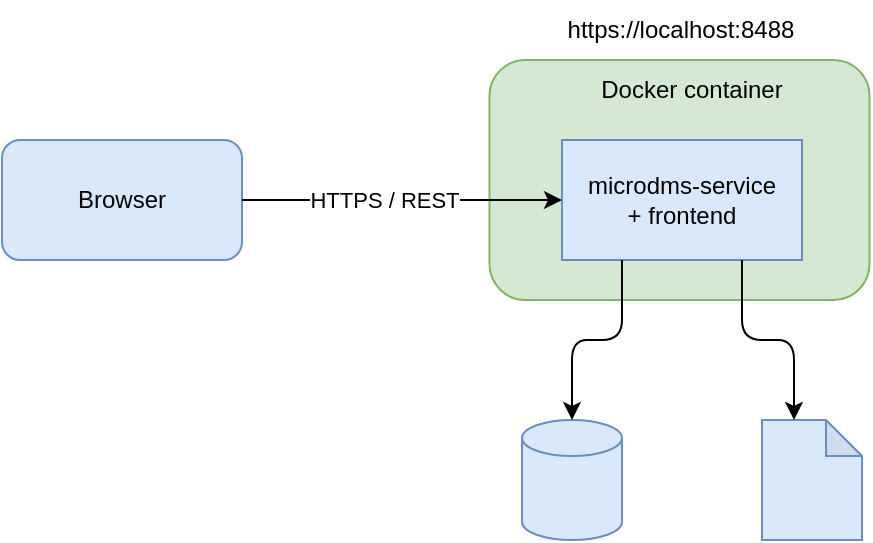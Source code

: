 <mxfile version="24.5.1" type="device" pages="3">
  <diagram name="home-lab" id="tduypQmLKwZii7NUKNNI">
    <mxGraphModel dx="2128" dy="1003" grid="1" gridSize="10" guides="1" tooltips="1" connect="1" arrows="1" fold="1" page="0" pageScale="1" pageWidth="850" pageHeight="1100" math="0" shadow="0">
      <root>
        <mxCell id="0" />
        <mxCell id="1" parent="0" />
        <mxCell id="eQNmIppHVZCbq9ZT3fNm-1" value="" style="rounded=1;whiteSpace=wrap;html=1;fillColor=#d5e8d4;strokeColor=#82b366;" vertex="1" parent="1">
          <mxGeometry x="-116.25" y="160" width="190" height="120" as="geometry" />
        </mxCell>
        <mxCell id="eQNmIppHVZCbq9ZT3fNm-2" value="Docker container" style="text;html=1;align=center;verticalAlign=middle;whiteSpace=wrap;rounded=0;" vertex="1" parent="1">
          <mxGeometry x="-65" y="160" width="100" height="30" as="geometry" />
        </mxCell>
        <mxCell id="mcfOboEaPcui-k-6cUS2-1" value="microdms-service&lt;div&gt;+ frontend&lt;/div&gt;" style="rounded=0;whiteSpace=wrap;html=1;fillColor=#dae8fc;strokeColor=#6c8ebf;" vertex="1" parent="1">
          <mxGeometry x="-80" y="200" width="120" height="60" as="geometry" />
        </mxCell>
        <mxCell id="mcfOboEaPcui-k-6cUS2-2" value="" style="shape=cylinder3;whiteSpace=wrap;html=1;boundedLbl=1;backgroundOutline=1;size=9;fillColor=#dae8fc;strokeColor=#6c8ebf;" vertex="1" parent="1">
          <mxGeometry x="-100" y="340" width="50" height="60" as="geometry" />
        </mxCell>
        <mxCell id="mcfOboEaPcui-k-6cUS2-3" value="" style="shape=note;whiteSpace=wrap;html=1;backgroundOutline=1;darkOpacity=0.05;size=18;fillColor=#dae8fc;strokeColor=#6c8ebf;" vertex="1" parent="1">
          <mxGeometry x="20" y="340" width="50" height="60" as="geometry" />
        </mxCell>
        <mxCell id="mcfOboEaPcui-k-6cUS2-4" value="" style="endArrow=classic;html=1;rounded=1;exitX=0.25;exitY=1;exitDx=0;exitDy=0;entryX=0.5;entryY=0;entryDx=0;entryDy=0;entryPerimeter=0;edgeStyle=orthogonalEdgeStyle;curved=0;" edge="1" parent="1" source="mcfOboEaPcui-k-6cUS2-1" target="mcfOboEaPcui-k-6cUS2-2">
          <mxGeometry width="50" height="50" relative="1" as="geometry">
            <mxPoint x="-270" y="330" as="sourcePoint" />
            <mxPoint x="-220" y="280" as="targetPoint" />
          </mxGeometry>
        </mxCell>
        <mxCell id="mcfOboEaPcui-k-6cUS2-5" value="" style="endArrow=classic;html=1;rounded=1;exitX=0.75;exitY=1;exitDx=0;exitDy=0;entryX=0;entryY=0;entryDx=16;entryDy=0;entryPerimeter=0;edgeStyle=orthogonalEdgeStyle;curved=0;" edge="1" parent="1" source="mcfOboEaPcui-k-6cUS2-1" target="mcfOboEaPcui-k-6cUS2-3">
          <mxGeometry width="50" height="50" relative="1" as="geometry">
            <mxPoint x="50" y="300" as="sourcePoint" />
            <mxPoint x="100" y="250" as="targetPoint" />
          </mxGeometry>
        </mxCell>
        <mxCell id="mcfOboEaPcui-k-6cUS2-6" value="Browser" style="rounded=1;whiteSpace=wrap;html=1;fillColor=#dae8fc;strokeColor=#6c8ebf;" vertex="1" parent="1">
          <mxGeometry x="-360" y="200" width="120" height="60" as="geometry" />
        </mxCell>
        <mxCell id="mcfOboEaPcui-k-6cUS2-7" value="" style="endArrow=classic;html=1;rounded=0;exitX=1;exitY=0.5;exitDx=0;exitDy=0;entryX=0;entryY=0.5;entryDx=0;entryDy=0;" edge="1" parent="1" source="mcfOboEaPcui-k-6cUS2-6" target="mcfOboEaPcui-k-6cUS2-1">
          <mxGeometry width="50" height="50" relative="1" as="geometry">
            <mxPoint x="-130" y="200" as="sourcePoint" />
            <mxPoint x="-80" y="150" as="targetPoint" />
          </mxGeometry>
        </mxCell>
        <mxCell id="mcfOboEaPcui-k-6cUS2-10" value="HTTPS / REST" style="edgeLabel;html=1;align=center;verticalAlign=middle;resizable=0;points=[];" vertex="1" connectable="0" parent="mcfOboEaPcui-k-6cUS2-7">
          <mxGeometry x="0.057" y="1" relative="1" as="geometry">
            <mxPoint x="-14" y="1" as="offset" />
          </mxGeometry>
        </mxCell>
        <mxCell id="mcfOboEaPcui-k-6cUS2-52" value="https://localhost:8488" style="text;html=1;align=center;verticalAlign=middle;whiteSpace=wrap;rounded=0;" vertex="1" parent="1">
          <mxGeometry x="-82.5" y="130" width="122.5" height="30" as="geometry" />
        </mxCell>
      </root>
    </mxGraphModel>
  </diagram>
  <diagram name="small-business" id="-Q-Aw1LdgUR-RrkIwvgE">
    <mxGraphModel dx="2230" dy="430" grid="1" gridSize="10" guides="1" tooltips="1" connect="1" arrows="1" fold="1" page="0" pageScale="1" pageWidth="850" pageHeight="1100" math="0" shadow="0">
      <root>
        <mxCell id="YeO6_0AcT_WhHCIgc2pZ-0" />
        <mxCell id="YeO6_0AcT_WhHCIgc2pZ-1" parent="YeO6_0AcT_WhHCIgc2pZ-0" />
        <mxCell id="Epc4p4prXqIV8AhVF7SH-0" value="" style="rounded=1;whiteSpace=wrap;html=1;fillColor=#d5e8d4;strokeColor=#82b366;" vertex="1" parent="YeO6_0AcT_WhHCIgc2pZ-1">
          <mxGeometry x="-203.75" y="520" width="190" height="120" as="geometry" />
        </mxCell>
        <mxCell id="tD8enyq8D6LkTTCBvnTH-0" value="" style="rounded=1;whiteSpace=wrap;html=1;fillColor=#d5e8d4;strokeColor=#82b366;" vertex="1" parent="YeO6_0AcT_WhHCIgc2pZ-1">
          <mxGeometry x="90" y="520" width="190" height="120" as="geometry" />
        </mxCell>
        <mxCell id="YeO6_0AcT_WhHCIgc2pZ-32" value="microdms-service" style="rounded=0;whiteSpace=wrap;html=1;fillColor=#dae8fc;strokeColor=#6c8ebf;" vertex="1" parent="YeO6_0AcT_WhHCIgc2pZ-1">
          <mxGeometry x="125" y="560" width="120" height="60" as="geometry" />
        </mxCell>
        <mxCell id="YeO6_0AcT_WhHCIgc2pZ-33" value="" style="shape=cylinder3;whiteSpace=wrap;html=1;boundedLbl=1;backgroundOutline=1;size=9;fillColor=#dae8fc;strokeColor=#6c8ebf;" vertex="1" parent="YeO6_0AcT_WhHCIgc2pZ-1">
          <mxGeometry x="105" y="700" width="50" height="60" as="geometry" />
        </mxCell>
        <mxCell id="YeO6_0AcT_WhHCIgc2pZ-34" value="" style="shape=note;whiteSpace=wrap;html=1;backgroundOutline=1;darkOpacity=0.05;size=18;fillColor=#dae8fc;strokeColor=#6c8ebf;" vertex="1" parent="YeO6_0AcT_WhHCIgc2pZ-1">
          <mxGeometry x="225" y="700" width="50" height="60" as="geometry" />
        </mxCell>
        <mxCell id="YeO6_0AcT_WhHCIgc2pZ-35" value="" style="endArrow=classic;html=1;rounded=1;exitX=0.25;exitY=1;exitDx=0;exitDy=0;entryX=0.5;entryY=0;entryDx=0;entryDy=0;entryPerimeter=0;edgeStyle=orthogonalEdgeStyle;curved=0;" edge="1" parent="YeO6_0AcT_WhHCIgc2pZ-1" source="YeO6_0AcT_WhHCIgc2pZ-32" target="YeO6_0AcT_WhHCIgc2pZ-33">
          <mxGeometry width="50" height="50" relative="1" as="geometry">
            <mxPoint x="-65" y="690" as="sourcePoint" />
            <mxPoint x="-15" y="640" as="targetPoint" />
          </mxGeometry>
        </mxCell>
        <mxCell id="YeO6_0AcT_WhHCIgc2pZ-36" value="" style="endArrow=classic;html=1;rounded=1;exitX=0.75;exitY=1;exitDx=0;exitDy=0;entryX=0;entryY=0;entryDx=16;entryDy=0;entryPerimeter=0;edgeStyle=orthogonalEdgeStyle;curved=0;" edge="1" parent="YeO6_0AcT_WhHCIgc2pZ-1" source="YeO6_0AcT_WhHCIgc2pZ-32" target="YeO6_0AcT_WhHCIgc2pZ-34">
          <mxGeometry width="50" height="50" relative="1" as="geometry">
            <mxPoint x="255" y="660" as="sourcePoint" />
            <mxPoint x="305" y="610" as="targetPoint" />
          </mxGeometry>
        </mxCell>
        <mxCell id="YeO6_0AcT_WhHCIgc2pZ-37" value="" style="rounded=1;orthogonalLoop=1;jettySize=auto;html=1;exitX=1;exitY=0.5;exitDx=0;exitDy=0;" edge="1" parent="YeO6_0AcT_WhHCIgc2pZ-1" source="YeO6_0AcT_WhHCIgc2pZ-39" target="YeO6_0AcT_WhHCIgc2pZ-32">
          <mxGeometry relative="1" as="geometry" />
        </mxCell>
        <mxCell id="YeO6_0AcT_WhHCIgc2pZ-38" value="HTTP / REST" style="edgeLabel;html=1;align=center;verticalAlign=middle;resizable=0;points=[];" vertex="1" connectable="0" parent="YeO6_0AcT_WhHCIgc2pZ-37">
          <mxGeometry x="-0.059" relative="1" as="geometry">
            <mxPoint as="offset" />
          </mxGeometry>
        </mxCell>
        <mxCell id="YeO6_0AcT_WhHCIgc2pZ-39" value="&lt;div&gt;NGINX&lt;/div&gt;&lt;div&gt;+&lt;/div&gt;&lt;div&gt;Angular app&lt;/div&gt;" style="rounded=0;whiteSpace=wrap;html=1;fillColor=#dae8fc;strokeColor=#6c8ebf;" vertex="1" parent="YeO6_0AcT_WhHCIgc2pZ-1">
          <mxGeometry x="-170" y="560" width="120" height="60" as="geometry" />
        </mxCell>
        <mxCell id="YeO6_0AcT_WhHCIgc2pZ-40" value="/frontend/**&lt;div&gt;/api/**&lt;/div&gt;" style="text;html=1;align=center;verticalAlign=middle;whiteSpace=wrap;rounded=0;" vertex="1" parent="YeO6_0AcT_WhHCIgc2pZ-1">
          <mxGeometry x="10" y="540" width="60" height="30" as="geometry" />
        </mxCell>
        <mxCell id="YeO6_0AcT_WhHCIgc2pZ-42" value="" style="edgeStyle=orthogonalEdgeStyle;rounded=0;orthogonalLoop=1;jettySize=auto;html=1;" edge="1" parent="YeO6_0AcT_WhHCIgc2pZ-1" source="YeO6_0AcT_WhHCIgc2pZ-44" target="YeO6_0AcT_WhHCIgc2pZ-39">
          <mxGeometry relative="1" as="geometry" />
        </mxCell>
        <mxCell id="YeO6_0AcT_WhHCIgc2pZ-43" value="HTTPS / REST" style="edgeLabel;html=1;align=center;verticalAlign=middle;resizable=0;points=[];" vertex="1" connectable="0" parent="YeO6_0AcT_WhHCIgc2pZ-42">
          <mxGeometry x="0.123" y="-1" relative="1" as="geometry">
            <mxPoint x="-23" y="-1" as="offset" />
          </mxGeometry>
        </mxCell>
        <mxCell id="YeO6_0AcT_WhHCIgc2pZ-44" value="Browser" style="rounded=1;whiteSpace=wrap;html=1;fillColor=#dae8fc;strokeColor=#6c8ebf;" vertex="1" parent="YeO6_0AcT_WhHCIgc2pZ-1">
          <mxGeometry x="-420" y="560" width="120" height="60" as="geometry" />
        </mxCell>
        <mxCell id="YeO6_0AcT_WhHCIgc2pZ-46" value="https://example.com" style="text;html=1;align=center;verticalAlign=middle;whiteSpace=wrap;rounded=0;" vertex="1" parent="YeO6_0AcT_WhHCIgc2pZ-1">
          <mxGeometry x="-170" y="490" width="122.5" height="30" as="geometry" />
        </mxCell>
        <mxCell id="AdgIBWpH4ea0LTpEGtuw-0" value="Serving /app/browser/**" style="text;html=1;align=center;verticalAlign=middle;whiteSpace=wrap;rounded=0;" vertex="1" parent="YeO6_0AcT_WhHCIgc2pZ-1">
          <mxGeometry x="-172.5" y="650" width="122.5" height="30" as="geometry" />
        </mxCell>
        <mxCell id="UuXUOJgzF3ikbDPjRlDn-0" value="Docker container" style="text;html=1;align=center;verticalAlign=middle;whiteSpace=wrap;rounded=0;" vertex="1" parent="YeO6_0AcT_WhHCIgc2pZ-1">
          <mxGeometry x="135" y="520" width="100" height="30" as="geometry" />
        </mxCell>
        <mxCell id="Epc4p4prXqIV8AhVF7SH-1" value="Docker container" style="text;html=1;align=center;verticalAlign=middle;whiteSpace=wrap;rounded=0;" vertex="1" parent="YeO6_0AcT_WhHCIgc2pZ-1">
          <mxGeometry x="-158.75" y="520" width="100" height="30" as="geometry" />
        </mxCell>
      </root>
    </mxGraphModel>
  </diagram>
  <diagram name="scalable" id="W0yWY_u3BClhNG9Psw4O">
    <mxGraphModel dx="1985" dy="-112" grid="1" gridSize="10" guides="1" tooltips="1" connect="1" arrows="1" fold="1" page="0" pageScale="1" pageWidth="850" pageHeight="1100" math="0" shadow="0">
      <root>
        <mxCell id="lVG58Dm55ZbiREZtfKFA-0" />
        <mxCell id="lVG58Dm55ZbiREZtfKFA-1" parent="lVG58Dm55ZbiREZtfKFA-0" />
        <mxCell id="lVG58Dm55ZbiREZtfKFA-2" value="" style="rounded=1;whiteSpace=wrap;html=1;fillColor=#fff2cc;strokeColor=#d6b656;" vertex="1" parent="lVG58Dm55ZbiREZtfKFA-1">
          <mxGeometry x="40" y="1130" width="190" height="120" as="geometry" />
        </mxCell>
        <mxCell id="lVG58Dm55ZbiREZtfKFA-3" value="" style="rounded=1;whiteSpace=wrap;html=1;fillColor=#fff2cc;strokeColor=#d6b656;" vertex="1" parent="lVG58Dm55ZbiREZtfKFA-1">
          <mxGeometry x="40" y="850" width="190" height="120" as="geometry" />
        </mxCell>
        <mxCell id="lVG58Dm55ZbiREZtfKFA-4" value="" style="rounded=0;whiteSpace=wrap;html=1;fillColor=#dae8fc;strokeColor=#6c8ebf;" vertex="1" parent="lVG58Dm55ZbiREZtfKFA-1">
          <mxGeometry x="80" y="880" width="120" height="60" as="geometry" />
        </mxCell>
        <mxCell id="lVG58Dm55ZbiREZtfKFA-5" value="" style="rounded=0;whiteSpace=wrap;html=1;fillColor=#dae8fc;strokeColor=#6c8ebf;" vertex="1" parent="lVG58Dm55ZbiREZtfKFA-1">
          <mxGeometry x="80" y="1160" width="120" height="60" as="geometry" />
        </mxCell>
        <mxCell id="lVG58Dm55ZbiREZtfKFA-16" value="microdms-service" style="rounded=0;whiteSpace=wrap;html=1;fillColor=#dae8fc;strokeColor=#6c8ebf;" vertex="1" parent="lVG58Dm55ZbiREZtfKFA-1">
          <mxGeometry x="70" y="890" width="120" height="60" as="geometry" />
        </mxCell>
        <mxCell id="lVG58Dm55ZbiREZtfKFA-17" value="" style="shape=cylinder3;whiteSpace=wrap;html=1;boundedLbl=1;backgroundOutline=1;size=9;fillColor=#dae8fc;strokeColor=#6c8ebf;" vertex="1" parent="lVG58Dm55ZbiREZtfKFA-1">
          <mxGeometry x="50" y="1030" width="50" height="60" as="geometry" />
        </mxCell>
        <mxCell id="lVG58Dm55ZbiREZtfKFA-18" value="" style="shape=note;whiteSpace=wrap;html=1;backgroundOutline=1;darkOpacity=0.05;size=18;fillColor=#dae8fc;strokeColor=#6c8ebf;" vertex="1" parent="lVG58Dm55ZbiREZtfKFA-1">
          <mxGeometry x="170" y="1030" width="50" height="60" as="geometry" />
        </mxCell>
        <mxCell id="lVG58Dm55ZbiREZtfKFA-19" value="" style="endArrow=classic;html=1;rounded=1;exitX=0.25;exitY=1;exitDx=0;exitDy=0;entryX=0.5;entryY=0;entryDx=0;entryDy=0;entryPerimeter=0;edgeStyle=orthogonalEdgeStyle;curved=0;" edge="1" parent="lVG58Dm55ZbiREZtfKFA-1" source="lVG58Dm55ZbiREZtfKFA-16" target="lVG58Dm55ZbiREZtfKFA-17">
          <mxGeometry width="50" height="50" relative="1" as="geometry">
            <mxPoint x="-120" y="1020" as="sourcePoint" />
            <mxPoint x="-70" y="970" as="targetPoint" />
          </mxGeometry>
        </mxCell>
        <mxCell id="lVG58Dm55ZbiREZtfKFA-20" value="" style="endArrow=classic;html=1;rounded=1;exitX=0.75;exitY=1;exitDx=0;exitDy=0;entryX=0;entryY=0;entryDx=16;entryDy=0;entryPerimeter=0;edgeStyle=orthogonalEdgeStyle;curved=0;" edge="1" parent="lVG58Dm55ZbiREZtfKFA-1" source="lVG58Dm55ZbiREZtfKFA-16" target="lVG58Dm55ZbiREZtfKFA-18">
          <mxGeometry width="50" height="50" relative="1" as="geometry">
            <mxPoint x="200" y="990" as="sourcePoint" />
            <mxPoint x="250" y="940" as="targetPoint" />
          </mxGeometry>
        </mxCell>
        <mxCell id="lVG58Dm55ZbiREZtfKFA-21" value="Browser" style="rounded=1;whiteSpace=wrap;html=1;fillColor=#dae8fc;strokeColor=#6c8ebf;" vertex="1" parent="lVG58Dm55ZbiREZtfKFA-1">
          <mxGeometry x="-420" y="1010" width="120" height="60" as="geometry" />
        </mxCell>
        <mxCell id="lVG58Dm55ZbiREZtfKFA-22" value="" style="endArrow=classic;html=1;rounded=0;exitX=1;exitY=0.5;exitDx=0;exitDy=0;entryX=0;entryY=0.5;entryDx=0;entryDy=0;" edge="1" parent="lVG58Dm55ZbiREZtfKFA-1" source="lVG58Dm55ZbiREZtfKFA-21" target="lVG58Dm55ZbiREZtfKFA-26">
          <mxGeometry width="50" height="50" relative="1" as="geometry">
            <mxPoint x="-200" y="1010" as="sourcePoint" />
            <mxPoint x="-370" y="1130" as="targetPoint" />
          </mxGeometry>
        </mxCell>
        <mxCell id="lVG58Dm55ZbiREZtfKFA-23" value="HTTPS / REST" style="edgeLabel;html=1;align=center;verticalAlign=middle;resizable=0;points=[];" vertex="1" connectable="0" parent="lVG58Dm55ZbiREZtfKFA-22">
          <mxGeometry x="0.057" y="1" relative="1" as="geometry">
            <mxPoint as="offset" />
          </mxGeometry>
        </mxCell>
        <mxCell id="lVG58Dm55ZbiREZtfKFA-24" value="" style="edgeStyle=orthogonalEdgeStyle;rounded=1;orthogonalLoop=1;jettySize=auto;html=1;curved=0;exitX=1;exitY=0.25;exitDx=0;exitDy=0;" edge="1" parent="lVG58Dm55ZbiREZtfKFA-1" source="lVG58Dm55ZbiREZtfKFA-26" target="lVG58Dm55ZbiREZtfKFA-16">
          <mxGeometry relative="1" as="geometry">
            <Array as="points">
              <mxPoint x="10" y="1025" />
              <mxPoint x="10" y="920" />
            </Array>
          </mxGeometry>
        </mxCell>
        <mxCell id="lVG58Dm55ZbiREZtfKFA-25" value="HTTP / REST" style="edgeLabel;html=1;align=center;verticalAlign=middle;resizable=0;points=[];" vertex="1" connectable="0" parent="lVG58Dm55ZbiREZtfKFA-24">
          <mxGeometry x="-0.18" y="-1" relative="1" as="geometry">
            <mxPoint y="12" as="offset" />
          </mxGeometry>
        </mxCell>
        <mxCell id="lVG58Dm55ZbiREZtfKFA-26" value="&lt;div&gt;API Gateway&lt;/div&gt;" style="rounded=0;whiteSpace=wrap;html=1;fillColor=#dae8fc;strokeColor=#6c8ebf;" vertex="1" parent="lVG58Dm55ZbiREZtfKFA-1">
          <mxGeometry x="-170" y="1010" width="120" height="60" as="geometry" />
        </mxCell>
        <mxCell id="lVG58Dm55ZbiREZtfKFA-27" value="NGINX&lt;div&gt;+&lt;/div&gt;&lt;div&gt;Angular app&lt;/div&gt;" style="rounded=0;whiteSpace=wrap;html=1;fillColor=#dae8fc;strokeColor=#6c8ebf;" vertex="1" parent="lVG58Dm55ZbiREZtfKFA-1">
          <mxGeometry x="70" y="1170" width="120" height="60" as="geometry" />
        </mxCell>
        <mxCell id="lVG58Dm55ZbiREZtfKFA-28" value="" style="endArrow=classic;html=1;rounded=1;exitX=1;exitY=0.75;exitDx=0;exitDy=0;entryX=0;entryY=0.5;entryDx=0;entryDy=0;edgeStyle=orthogonalEdgeStyle;curved=0;" edge="1" parent="lVG58Dm55ZbiREZtfKFA-1" source="lVG58Dm55ZbiREZtfKFA-26" target="lVG58Dm55ZbiREZtfKFA-27">
          <mxGeometry width="50" height="50" relative="1" as="geometry">
            <mxPoint y="1160" as="sourcePoint" />
            <mxPoint x="50" y="1110" as="targetPoint" />
            <Array as="points">
              <mxPoint x="10" y="1055" />
              <mxPoint x="10" y="1200" />
            </Array>
          </mxGeometry>
        </mxCell>
        <mxCell id="lVG58Dm55ZbiREZtfKFA-29" value="HTTP" style="edgeLabel;html=1;align=center;verticalAlign=middle;resizable=0;points=[];" vertex="1" connectable="0" parent="lVG58Dm55ZbiREZtfKFA-28">
          <mxGeometry x="0.178" y="-1" relative="1" as="geometry">
            <mxPoint as="offset" />
          </mxGeometry>
        </mxCell>
        <mxCell id="lVG58Dm55ZbiREZtfKFA-31" value="/app/browser/**" style="text;html=1;align=center;verticalAlign=middle;whiteSpace=wrap;rounded=0;" vertex="1" parent="lVG58Dm55ZbiREZtfKFA-1">
          <mxGeometry x="-70" y="1100" width="60" height="30" as="geometry" />
        </mxCell>
        <mxCell id="lVG58Dm55ZbiREZtfKFA-47" value="K8S Service" style="text;html=1;align=center;verticalAlign=middle;whiteSpace=wrap;rounded=0;" vertex="1" parent="lVG58Dm55ZbiREZtfKFA-1">
          <mxGeometry x="80" y="850" width="100" height="30" as="geometry" />
        </mxCell>
        <mxCell id="lVG58Dm55ZbiREZtfKFA-48" value="K8S Service" style="text;html=1;align=center;verticalAlign=middle;whiteSpace=wrap;rounded=0;" vertex="1" parent="lVG58Dm55ZbiREZtfKFA-1">
          <mxGeometry x="85" y="1130" width="100" height="30" as="geometry" />
        </mxCell>
        <mxCell id="C2Qkl3yXthS2wVcDBLt5-0" value="/frontend/**&lt;div&gt;/api/**&lt;/div&gt;" style="text;html=1;align=center;verticalAlign=middle;whiteSpace=wrap;rounded=0;" vertex="1" parent="lVG58Dm55ZbiREZtfKFA-1">
          <mxGeometry x="-60" y="950" width="60" height="30" as="geometry" />
        </mxCell>
      </root>
    </mxGraphModel>
  </diagram>
</mxfile>
